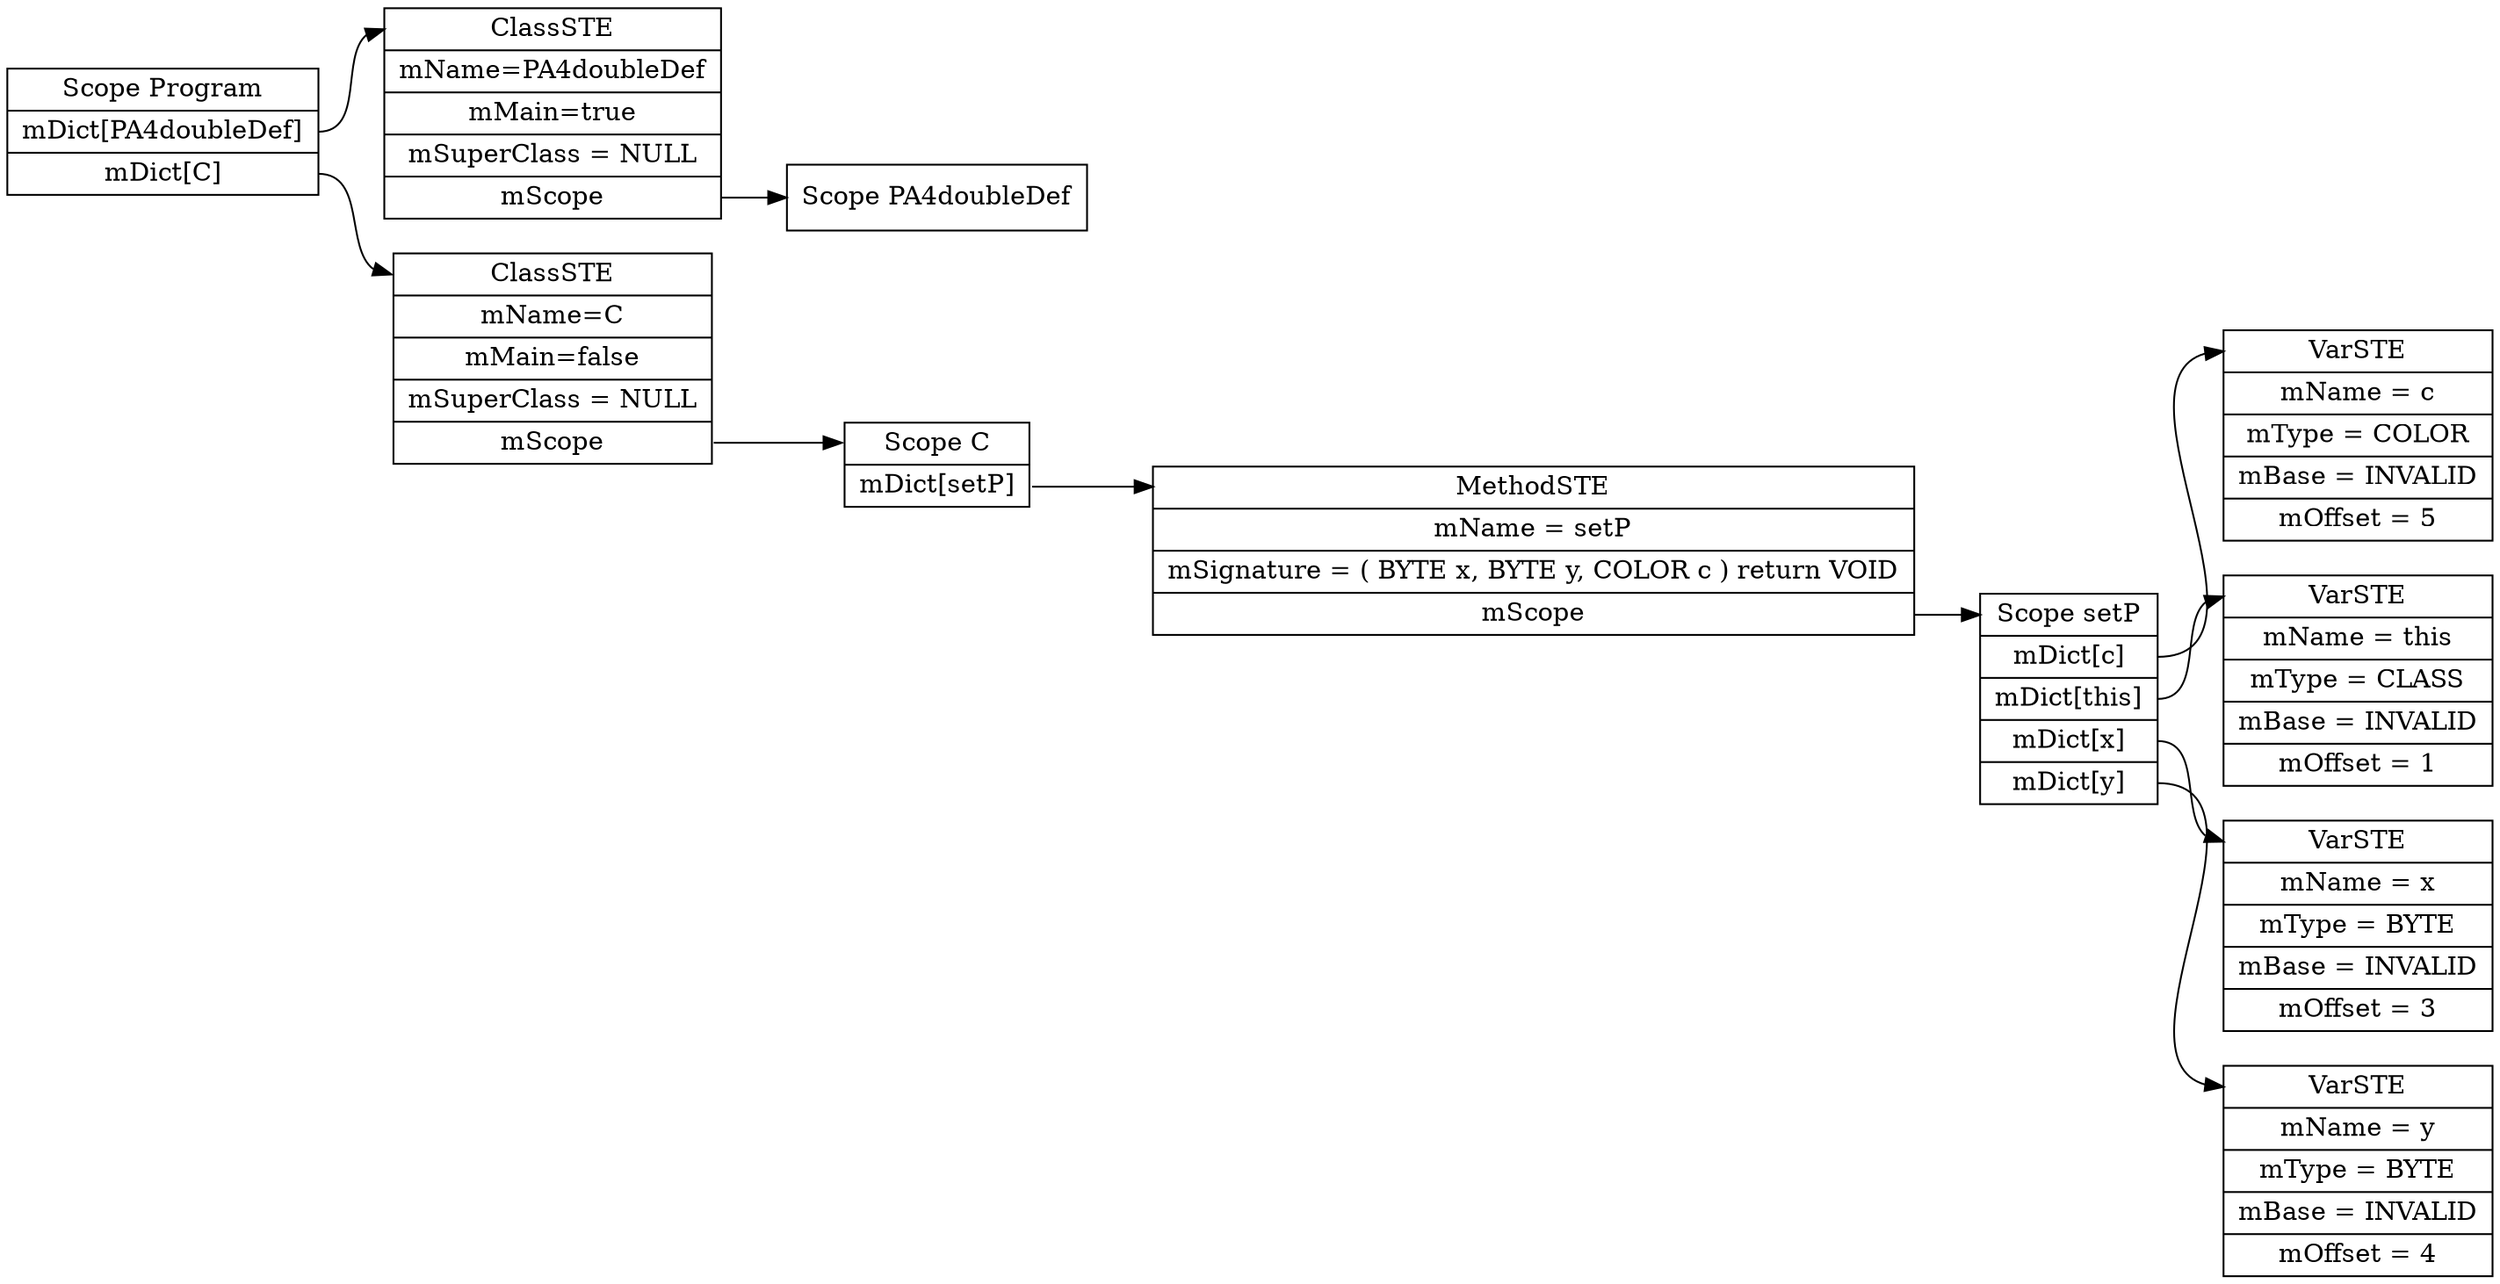 digraph ASTGraph {
	node [shape=record];
	graph [ rankdir="LR"];
	scopesetP [ label="<f0> Scope setP | <f1> mDict\[c\] | <f2> mDict\[this\] | <f3> mDict\[x\] | <f4> mDict\[y\] "];
	scopesetP:<f1> -> c:<f0>;
	scopesetP:<f2> -> this:<f0>;
	scopesetP:<f3> -> x:<f0>;
	scopesetP:<f4> -> y:<f0>;

	c [ label=" <f0> VarSTE | <f1> mName = c| <f2> mType = COLOR| <f3> mBase = INVALID| <f4> mOffset = 5"];

	this [ label=" <f0> VarSTE | <f1> mName = this| <f2> mType = CLASS| <f3> mBase = INVALID| <f4> mOffset = 1"];

	x [ label=" <f0> VarSTE | <f1> mName = x| <f2> mType = BYTE| <f3> mBase = INVALID| <f4> mOffset = 3"];

	y [ label=" <f0> VarSTE | <f1> mName = y| <f2> mType = BYTE| <f3> mBase = INVALID| <f4> mOffset = 4"];
	
	scopeC [ label="<f0> Scope C | <f1> mDict\[setP\] "];
	scopeC:<f1> -> setP:<f0>;

	setP [ label=" <f0> MethodSTE | <f1> mName = setP| <f2> mSignature = ( BYTE x,  BYTE y,  COLOR c ) return VOID| <f3> mScope "];
	
	setP:<f3> -> scopesetP:<f0>;
	scopePA4doubleDef [ label="<f0> Scope PA4doubleDef "];
	
	scopeProgram [ label="<f0> Scope Program | <f1> mDict\[PA4doubleDef\] | <f2> mDict\[C\] "];
	scopeProgram:<f1> -> PA4doubleDef:<f0>;
	scopeProgram:<f2> -> C:<f0>;

	PA4doubleDef [ label=" <f0> ClassSTE | <f1> mName=PA4doubleDef| <f2> mMain=true| <f3> mSuperClass = NULL | <f4> mScope "];

	C [ label=" <f0> ClassSTE | <f1> mName=C| <f2> mMain=false| <f3> mSuperClass = NULL | <f4> mScope "];
	
	PA4doubleDef:<f4>  -> scopePA4doubleDef: <f0>;
	C:<f4>  -> scopeC: <f0>;
}

